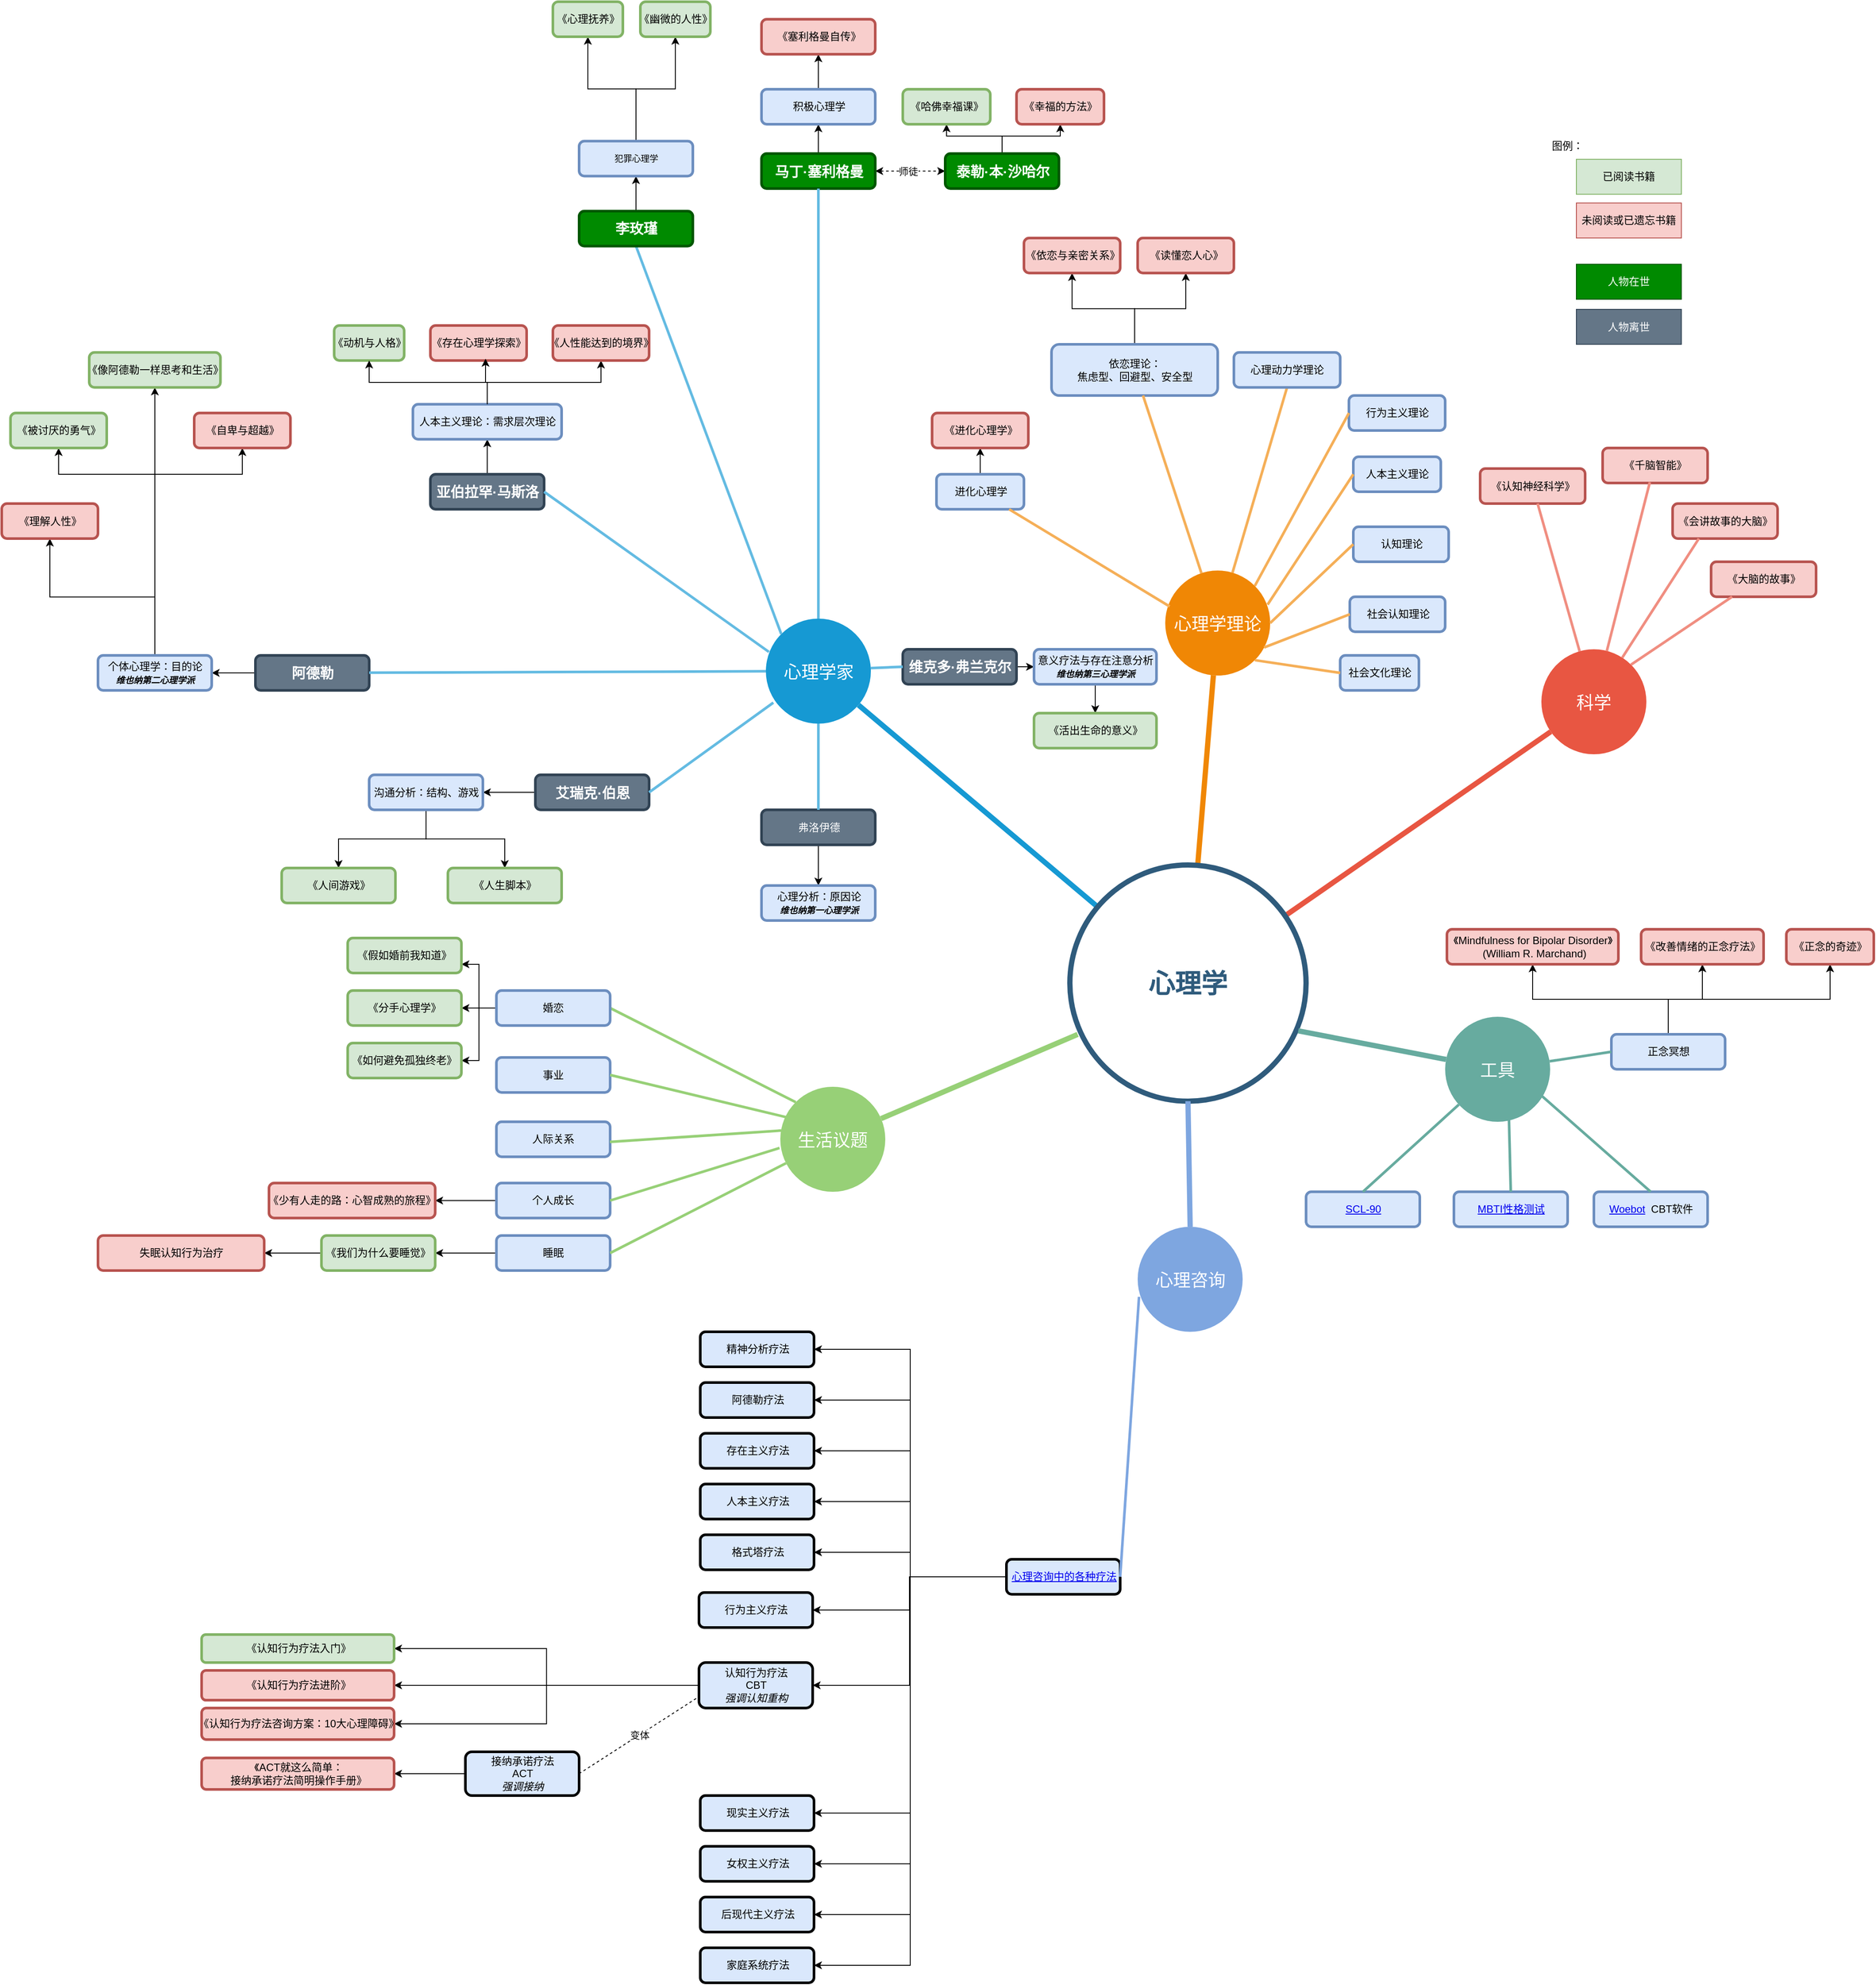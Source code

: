 <mxfile version="22.1.18" type="github">
  <diagram id="6a731a19-8d31-9384-78a2-239565b7b9f0" name="Page-1">
    <mxGraphModel dx="3195" dy="1938" grid="1" gridSize="10" guides="1" tooltips="1" connect="1" arrows="1" fold="1" page="1" pageScale="1" pageWidth="1169" pageHeight="827" background="none" math="0" shadow="0">
      <root>
        <mxCell id="0" />
        <mxCell id="1" parent="0" />
        <mxCell id="1350" value="心理学家" style="ellipse;whiteSpace=wrap;html=1;shadow=0;fontFamily=Helvetica;fontSize=20;fontColor=#FFFFFF;align=center;strokeWidth=3;fillColor=#1699D3;strokeColor=none;" parent="1" vertex="1">
          <mxGeometry x="613.5" y="395" width="120" height="120" as="geometry" />
        </mxCell>
        <mxCell id="1351" value="心理学理论" style="ellipse;whiteSpace=wrap;html=1;shadow=0;fontFamily=Helvetica;fontSize=20;fontColor=#FFFFFF;align=center;strokeWidth=3;fillColor=#F08705;strokeColor=none;gradientColor=none;" parent="1" vertex="1">
          <mxGeometry x="1070" y="340" width="120" height="120" as="geometry" />
        </mxCell>
        <mxCell id="1352" value="科学" style="ellipse;whiteSpace=wrap;html=1;shadow=0;fontFamily=Helvetica;fontSize=20;fontColor=#FFFFFF;align=center;strokeWidth=3;fillColor=#E85642;strokeColor=none;" parent="1" vertex="1">
          <mxGeometry x="1500" y="430" width="120" height="120" as="geometry" />
        </mxCell>
        <mxCell id="1359" style="endArrow=none;strokeWidth=6;strokeColor=#1699D3;html=1;" parent="1" source="1515" target="1350" edge="1">
          <mxGeometry relative="1" as="geometry" />
        </mxCell>
        <mxCell id="1360" style="endArrow=none;strokeWidth=6;strokeColor=#f08705;html=1;" parent="1" source="1515" target="1351" edge="1">
          <mxGeometry relative="1" as="geometry" />
        </mxCell>
        <mxCell id="1361" style="endArrow=none;strokeWidth=6;strokeColor=#E85642;html=1;" parent="1" source="1515" target="1352" edge="1">
          <mxGeometry relative="1" as="geometry" />
        </mxCell>
        <mxCell id="acqs4JBvhIZbfSe7umoF-1547" value="" style="edgeStyle=orthogonalEdgeStyle;rounded=0;orthogonalLoop=1;jettySize=auto;html=1;" parent="1" source="1372" target="acqs4JBvhIZbfSe7umoF-1546" edge="1">
          <mxGeometry relative="1" as="geometry" />
        </mxCell>
        <mxCell id="1372" value="弗洛伊德" style="rounded=1;fillColor=#647687;strokeColor=#314354;strokeWidth=3;shadow=0;html=1;fontColor=#ffffff;" parent="1" vertex="1">
          <mxGeometry x="608.5" y="613.5" width="130" height="40" as="geometry" />
        </mxCell>
        <mxCell id="acqs4JBvhIZbfSe7umoF-1543" value="" style="edgeStyle=orthogonalEdgeStyle;rounded=0;orthogonalLoop=1;jettySize=auto;html=1;" parent="1" source="1373" target="acqs4JBvhIZbfSe7umoF-1542" edge="1">
          <mxGeometry relative="1" as="geometry" />
        </mxCell>
        <mxCell id="1373" value="&lt;font style=&quot;font-size: 16px;&quot;&gt;&lt;b&gt;阿德勒&lt;/b&gt;&lt;/font&gt;" style="rounded=1;fillColor=#647687;strokeColor=#314354;strokeWidth=3;shadow=0;html=1;fontColor=#ffffff;" parent="1" vertex="1">
          <mxGeometry x="30" y="437" width="130" height="40" as="geometry" />
        </mxCell>
        <mxCell id="acqs4JBvhIZbfSe7umoF-1552" value="" style="edgeStyle=orthogonalEdgeStyle;rounded=0;orthogonalLoop=1;jettySize=auto;html=1;" parent="1" source="1374" target="acqs4JBvhIZbfSe7umoF-1551" edge="1">
          <mxGeometry relative="1" as="geometry" />
        </mxCell>
        <mxCell id="acqs4JBvhIZbfSe7umoF-1590" value="" style="edgeStyle=orthogonalEdgeStyle;rounded=0;orthogonalLoop=1;jettySize=auto;html=1;startArrow=classic;startFill=1;dashed=1;" parent="1" source="1374" target="acqs4JBvhIZbfSe7umoF-1589" edge="1">
          <mxGeometry relative="1" as="geometry" />
        </mxCell>
        <mxCell id="acqs4JBvhIZbfSe7umoF-1642" value="师徒" style="edgeLabel;html=1;align=center;verticalAlign=middle;resizable=0;points=[];" parent="acqs4JBvhIZbfSe7umoF-1590" vertex="1" connectable="0">
          <mxGeometry x="-0.062" y="1" relative="1" as="geometry">
            <mxPoint y="1" as="offset" />
          </mxGeometry>
        </mxCell>
        <mxCell id="1374" value="&lt;font style=&quot;font-size: 16px;&quot;&gt;&lt;b&gt;马丁·塞利格曼&lt;/b&gt;&lt;/font&gt;" style="rounded=1;fillColor=#008a00;strokeColor=#005700;strokeWidth=3;shadow=0;html=1;fontColor=#ffffff;" parent="1" vertex="1">
          <mxGeometry x="608.5" y="-136.5" width="130" height="40" as="geometry" />
        </mxCell>
        <mxCell id="1384" value="" style="edgeStyle=none;endArrow=none;strokeWidth=3;strokeColor=#64BBE2;html=1;" parent="1" source="1350" target="1372" edge="1">
          <mxGeometry x="-221.5" y="56.5" width="100" height="100" as="geometry">
            <mxPoint x="-131.5" y="280" as="sourcePoint" />
            <mxPoint x="-31.5" y="180" as="targetPoint" />
          </mxGeometry>
        </mxCell>
        <mxCell id="1385" value="" style="edgeStyle=none;endArrow=none;strokeWidth=3;strokeColor=#64BBE2;html=1;" parent="1" source="1350" target="1373" edge="1">
          <mxGeometry x="-221.5" y="56.5" width="100" height="100" as="geometry">
            <mxPoint x="-131.5" y="280" as="sourcePoint" />
            <mxPoint x="-31.5" y="180" as="targetPoint" />
          </mxGeometry>
        </mxCell>
        <mxCell id="1386" value="" style="edgeStyle=none;endArrow=none;strokeWidth=3;strokeColor=#64BBE2;html=1;" parent="1" source="1350" target="1374" edge="1">
          <mxGeometry x="-221.5" y="56.5" width="100" height="100" as="geometry">
            <mxPoint x="-131.5" y="280" as="sourcePoint" />
            <mxPoint x="-31.5" y="180" as="targetPoint" />
          </mxGeometry>
        </mxCell>
        <mxCell id="acqs4JBvhIZbfSe7umoF-1562" style="edgeStyle=orthogonalEdgeStyle;rounded=0;orthogonalLoop=1;jettySize=auto;html=1;exitX=0.5;exitY=0;exitDx=0;exitDy=0;entryX=0.5;entryY=1;entryDx=0;entryDy=0;" parent="1" source="1392" target="acqs4JBvhIZbfSe7umoF-1554" edge="1">
          <mxGeometry relative="1" as="geometry" />
        </mxCell>
        <mxCell id="acqs4JBvhIZbfSe7umoF-1563" style="edgeStyle=orthogonalEdgeStyle;rounded=0;orthogonalLoop=1;jettySize=auto;html=1;exitX=0.5;exitY=0;exitDx=0;exitDy=0;entryX=0.5;entryY=1;entryDx=0;entryDy=0;" parent="1" source="1392" target="acqs4JBvhIZbfSe7umoF-1556" edge="1">
          <mxGeometry relative="1" as="geometry" />
        </mxCell>
        <mxCell id="1392" value="依恋理论：&lt;br&gt;焦虑型、回避型、安全型" style="rounded=1;fillColor=#dae8fc;strokeColor=#6c8ebf;strokeWidth=3;shadow=0;html=1;" parent="1" vertex="1">
          <mxGeometry x="940" y="81.5" width="190" height="58.5" as="geometry" />
        </mxCell>
        <mxCell id="1404" value="" style="edgeStyle=none;endArrow=none;strokeWidth=3;strokeColor=#F5AF58;html=1;" parent="1" source="1351" target="1392" edge="1">
          <mxGeometry x="3.5" y="21.5" width="100" height="100" as="geometry">
            <mxPoint x="3.5" y="121.5" as="sourcePoint" />
            <mxPoint x="103.5" y="21.5" as="targetPoint" />
          </mxGeometry>
        </mxCell>
        <mxCell id="1405" value="" style="edgeStyle=none;endArrow=none;strokeWidth=3;strokeColor=#F5AF58;html=1;entryX=0.5;entryY=1;entryDx=0;entryDy=0;" parent="1" source="1351" target="acqs4JBvhIZbfSe7umoF-1697" edge="1">
          <mxGeometry x="3.5" y="21.5" width="100" height="100" as="geometry">
            <mxPoint x="3.5" y="121.5" as="sourcePoint" />
            <mxPoint x="1217.235" y="121.5" as="targetPoint" />
          </mxGeometry>
        </mxCell>
        <mxCell id="1416" value="《认知神经科学》" style="rounded=1;fillColor=#f8cecc;strokeColor=#b85450;strokeWidth=3;shadow=0;html=1;" parent="1" vertex="1">
          <mxGeometry x="1430" y="223.5" width="120" height="40" as="geometry" />
        </mxCell>
        <mxCell id="1427" value="" style="edgeStyle=none;endArrow=none;strokeWidth=3;strokeColor=#F08E81;html=1;" parent="1" source="1352" target="1416" edge="1">
          <mxGeometry x="31" y="106.5" width="100" height="100" as="geometry">
            <mxPoint x="31" y="206.5" as="sourcePoint" />
            <mxPoint x="131" y="106.5" as="targetPoint" />
          </mxGeometry>
        </mxCell>
        <mxCell id="1515" value="心理学" style="ellipse;whiteSpace=wrap;html=1;shadow=0;fontFamily=Helvetica;fontSize=30;fontColor=#2F5B7C;align=center;strokeColor=#2F5B7C;strokeWidth=6;fillColor=#FFFFFF;fontStyle=1;gradientColor=none;" parent="1" vertex="1">
          <mxGeometry x="961" y="676.5" width="270" height="270" as="geometry" />
        </mxCell>
        <mxCell id="acqs4JBvhIZbfSe7umoF-1571" style="edgeStyle=orthogonalEdgeStyle;rounded=0;orthogonalLoop=1;jettySize=auto;html=1;exitX=0.5;exitY=0;exitDx=0;exitDy=0;entryX=0.5;entryY=1;entryDx=0;entryDy=0;" parent="1" source="acqs4JBvhIZbfSe7umoF-1542" target="acqs4JBvhIZbfSe7umoF-1570" edge="1">
          <mxGeometry relative="1" as="geometry">
            <Array as="points">
              <mxPoint x="-85" y="230" />
              <mxPoint x="-195" y="230" />
            </Array>
          </mxGeometry>
        </mxCell>
        <mxCell id="acqs4JBvhIZbfSe7umoF-1572" style="edgeStyle=orthogonalEdgeStyle;rounded=0;orthogonalLoop=1;jettySize=auto;html=1;exitX=0.5;exitY=0;exitDx=0;exitDy=0;entryX=0.5;entryY=1;entryDx=0;entryDy=0;" parent="1" source="acqs4JBvhIZbfSe7umoF-1542" target="acqs4JBvhIZbfSe7umoF-1567" edge="1">
          <mxGeometry relative="1" as="geometry" />
        </mxCell>
        <mxCell id="acqs4JBvhIZbfSe7umoF-1573" style="edgeStyle=orthogonalEdgeStyle;rounded=0;orthogonalLoop=1;jettySize=auto;html=1;exitX=0.5;exitY=0;exitDx=0;exitDy=0;" parent="1" source="acqs4JBvhIZbfSe7umoF-1542" target="acqs4JBvhIZbfSe7umoF-1565" edge="1">
          <mxGeometry relative="1" as="geometry">
            <Array as="points">
              <mxPoint x="-85" y="230" />
              <mxPoint x="15" y="230" />
            </Array>
          </mxGeometry>
        </mxCell>
        <mxCell id="acqs4JBvhIZbfSe7umoF-1576" style="edgeStyle=orthogonalEdgeStyle;rounded=0;orthogonalLoop=1;jettySize=auto;html=1;exitX=0.5;exitY=0;exitDx=0;exitDy=0;entryX=0.5;entryY=1;entryDx=0;entryDy=0;" parent="1" source="acqs4JBvhIZbfSe7umoF-1542" target="acqs4JBvhIZbfSe7umoF-1574" edge="1">
          <mxGeometry relative="1" as="geometry" />
        </mxCell>
        <mxCell id="acqs4JBvhIZbfSe7umoF-1542" value="个体心理学：目的论&lt;br&gt;&lt;i&gt;&lt;font style=&quot;font-size: 10px;&quot;&gt;&lt;b&gt;维也纳第二心理学派&lt;/b&gt;&lt;/font&gt;&lt;/i&gt;" style="rounded=1;fillColor=#dae8fc;strokeColor=#6c8ebf;strokeWidth=3;shadow=0;html=1;" parent="1" vertex="1">
          <mxGeometry x="-150" y="437" width="130" height="40" as="geometry" />
        </mxCell>
        <mxCell id="acqs4JBvhIZbfSe7umoF-1546" value="心理分析：原因论&lt;br&gt;&lt;i style=&quot;border-color: var(--border-color);&quot;&gt;&lt;font style=&quot;border-color: var(--border-color); font-size: 10px;&quot;&gt;&lt;b style=&quot;border-color: var(--border-color);&quot;&gt;维也纳第一心理学派&lt;/b&gt;&lt;/font&gt;&lt;/i&gt;" style="rounded=1;fillColor=#dae8fc;strokeColor=#6c8ebf;strokeWidth=3;shadow=0;html=1;" parent="1" vertex="1">
          <mxGeometry x="608.5" y="700" width="130" height="40" as="geometry" />
        </mxCell>
        <mxCell id="acqs4JBvhIZbfSe7umoF-1597" value="" style="edgeStyle=orthogonalEdgeStyle;rounded=0;orthogonalLoop=1;jettySize=auto;html=1;" parent="1" source="acqs4JBvhIZbfSe7umoF-1551" target="acqs4JBvhIZbfSe7umoF-1596" edge="1">
          <mxGeometry relative="1" as="geometry" />
        </mxCell>
        <mxCell id="acqs4JBvhIZbfSe7umoF-1551" value="积极心理学" style="rounded=1;fillColor=#dae8fc;strokeColor=#6c8ebf;strokeWidth=3;shadow=0;html=1;" parent="1" vertex="1">
          <mxGeometry x="608.5" y="-210" width="130" height="40" as="geometry" />
        </mxCell>
        <mxCell id="acqs4JBvhIZbfSe7umoF-1554" value="《依恋与亲密关系》" style="rounded=1;fillColor=#f8cecc;strokeColor=#b85450;strokeWidth=3;shadow=0;html=1;" parent="1" vertex="1">
          <mxGeometry x="908.5" y="-40" width="110" height="40" as="geometry" />
        </mxCell>
        <mxCell id="acqs4JBvhIZbfSe7umoF-1556" value="《读懂恋人心》" style="rounded=1;fillColor=#f8cecc;strokeColor=#b85450;strokeWidth=3;shadow=0;html=1;" parent="1" vertex="1">
          <mxGeometry x="1038.5" y="-40" width="110" height="40" as="geometry" />
        </mxCell>
        <mxCell id="acqs4JBvhIZbfSe7umoF-1565" value="《自卑与超越》" style="rounded=1;fillColor=#f8cecc;strokeColor=#b85450;strokeWidth=3;shadow=0;html=1;" parent="1" vertex="1">
          <mxGeometry x="-40" y="160" width="110" height="40" as="geometry" />
        </mxCell>
        <mxCell id="acqs4JBvhIZbfSe7umoF-1567" value="《像阿德勒一样思考和生活》" style="rounded=1;fillColor=#d5e8d4;strokeColor=#82b366;strokeWidth=3;shadow=0;html=1;" parent="1" vertex="1">
          <mxGeometry x="-160" y="90.75" width="150" height="40" as="geometry" />
        </mxCell>
        <mxCell id="acqs4JBvhIZbfSe7umoF-1570" value="《被讨厌的勇气》" style="rounded=1;fillColor=#d5e8d4;strokeColor=#82b366;strokeWidth=3;shadow=0;html=1;" parent="1" vertex="1">
          <mxGeometry x="-250" y="160" width="110" height="40" as="geometry" />
        </mxCell>
        <mxCell id="acqs4JBvhIZbfSe7umoF-1574" value="《理解人性》" style="rounded=1;fillColor=#f8cecc;strokeColor=#b85450;strokeWidth=3;shadow=0;html=1;" parent="1" vertex="1">
          <mxGeometry x="-260" y="263.5" width="110" height="40" as="geometry" />
        </mxCell>
        <mxCell id="acqs4JBvhIZbfSe7umoF-1582" value="" style="edgeStyle=orthogonalEdgeStyle;rounded=0;orthogonalLoop=1;jettySize=auto;html=1;" parent="1" source="acqs4JBvhIZbfSe7umoF-1578" target="acqs4JBvhIZbfSe7umoF-1581" edge="1">
          <mxGeometry relative="1" as="geometry" />
        </mxCell>
        <mxCell id="acqs4JBvhIZbfSe7umoF-1578" value="&lt;font style=&quot;font-size: 16px;&quot;&gt;&lt;b&gt;艾瑞克·伯恩&lt;/b&gt;&lt;/font&gt;" style="rounded=1;fillColor=#647687;strokeColor=#314354;strokeWidth=3;shadow=0;html=1;fontColor=#ffffff;" parent="1" vertex="1">
          <mxGeometry x="350" y="573.5" width="130" height="40" as="geometry" />
        </mxCell>
        <mxCell id="acqs4JBvhIZbfSe7umoF-1580" value="" style="edgeStyle=none;endArrow=none;strokeWidth=3;strokeColor=#64BBE2;html=1;exitX=0.071;exitY=0.8;exitDx=0;exitDy=0;exitPerimeter=0;entryX=1;entryY=0.5;entryDx=0;entryDy=0;" parent="1" source="1350" target="acqs4JBvhIZbfSe7umoF-1578" edge="1">
          <mxGeometry x="-221.5" y="56.5" width="100" height="100" as="geometry">
            <mxPoint x="585" y="699.7" as="sourcePoint" />
            <mxPoint x="441" y="701.7" as="targetPoint" />
          </mxGeometry>
        </mxCell>
        <mxCell id="acqs4JBvhIZbfSe7umoF-1584" value="" style="edgeStyle=orthogonalEdgeStyle;rounded=0;orthogonalLoop=1;jettySize=auto;html=1;" parent="1" source="acqs4JBvhIZbfSe7umoF-1581" target="acqs4JBvhIZbfSe7umoF-1583" edge="1">
          <mxGeometry relative="1" as="geometry" />
        </mxCell>
        <mxCell id="acqs4JBvhIZbfSe7umoF-1588" style="edgeStyle=orthogonalEdgeStyle;rounded=0;orthogonalLoop=1;jettySize=auto;html=1;exitX=0.5;exitY=1;exitDx=0;exitDy=0;entryX=0.5;entryY=0;entryDx=0;entryDy=0;" parent="1" source="acqs4JBvhIZbfSe7umoF-1581" target="acqs4JBvhIZbfSe7umoF-1585" edge="1">
          <mxGeometry relative="1" as="geometry" />
        </mxCell>
        <mxCell id="acqs4JBvhIZbfSe7umoF-1581" value="沟通分析：结构、游戏" style="rounded=1;fillColor=#dae8fc;strokeColor=#6c8ebf;strokeWidth=3;shadow=0;html=1;" parent="1" vertex="1">
          <mxGeometry x="160" y="573.5" width="130" height="40" as="geometry" />
        </mxCell>
        <mxCell id="acqs4JBvhIZbfSe7umoF-1583" value="《人间游戏》" style="rounded=1;fillColor=#d5e8d4;strokeColor=#82b366;strokeWidth=3;shadow=0;html=1;" parent="1" vertex="1">
          <mxGeometry x="60" y="680" width="130" height="40" as="geometry" />
        </mxCell>
        <mxCell id="acqs4JBvhIZbfSe7umoF-1585" value="《人生脚本》" style="rounded=1;fillColor=#d5e8d4;strokeColor=#82b366;strokeWidth=3;shadow=0;html=1;" parent="1" vertex="1">
          <mxGeometry x="250" y="680" width="130" height="40" as="geometry" />
        </mxCell>
        <mxCell id="acqs4JBvhIZbfSe7umoF-1592" value="" style="edgeStyle=orthogonalEdgeStyle;rounded=0;orthogonalLoop=1;jettySize=auto;html=1;" parent="1" source="acqs4JBvhIZbfSe7umoF-1589" target="acqs4JBvhIZbfSe7umoF-1591" edge="1">
          <mxGeometry relative="1" as="geometry" />
        </mxCell>
        <mxCell id="acqs4JBvhIZbfSe7umoF-1595" style="edgeStyle=orthogonalEdgeStyle;rounded=0;orthogonalLoop=1;jettySize=auto;html=1;exitX=0.5;exitY=0;exitDx=0;exitDy=0;entryX=0.5;entryY=1;entryDx=0;entryDy=0;" parent="1" source="acqs4JBvhIZbfSe7umoF-1589" target="acqs4JBvhIZbfSe7umoF-1593" edge="1">
          <mxGeometry relative="1" as="geometry" />
        </mxCell>
        <mxCell id="acqs4JBvhIZbfSe7umoF-1589" value="&lt;font style=&quot;font-size: 16px;&quot;&gt;&lt;b&gt;泰勒·本·沙哈尔&lt;/b&gt;&lt;/font&gt;" style="rounded=1;fillColor=#008a00;strokeColor=#005700;strokeWidth=3;shadow=0;html=1;fontColor=#ffffff;" parent="1" vertex="1">
          <mxGeometry x="818.5" y="-136.5" width="130" height="40" as="geometry" />
        </mxCell>
        <mxCell id="acqs4JBvhIZbfSe7umoF-1591" value="《哈佛幸福课》" style="rounded=1;fillColor=#d5e8d4;strokeColor=#82b366;strokeWidth=3;shadow=0;html=1;" parent="1" vertex="1">
          <mxGeometry x="770" y="-210" width="100" height="40" as="geometry" />
        </mxCell>
        <mxCell id="acqs4JBvhIZbfSe7umoF-1593" value="《幸福的方法》" style="rounded=1;fillColor=#f8cecc;strokeColor=#b85450;strokeWidth=3;shadow=0;html=1;" parent="1" vertex="1">
          <mxGeometry x="900" y="-210" width="100" height="40" as="geometry" />
        </mxCell>
        <mxCell id="acqs4JBvhIZbfSe7umoF-1596" value="《塞利格曼自传》" style="rounded=1;fillColor=#f8cecc;strokeColor=#b85450;strokeWidth=3;shadow=0;html=1;" parent="1" vertex="1">
          <mxGeometry x="608.5" y="-290" width="130" height="40" as="geometry" />
        </mxCell>
        <mxCell id="acqs4JBvhIZbfSe7umoF-1600" value="" style="edgeStyle=none;endArrow=none;strokeWidth=3;strokeColor=#64BBE2;html=1;exitX=0;exitY=0;exitDx=0;exitDy=0;entryX=0.5;entryY=1;entryDx=0;entryDy=0;" parent="1" source="1350" target="acqs4JBvhIZbfSe7umoF-1601" edge="1">
          <mxGeometry x="-221.5" y="56.5" width="100" height="100" as="geometry">
            <mxPoint x="609" y="389.7" as="sourcePoint" />
            <mxPoint x="530" y="370" as="targetPoint" />
          </mxGeometry>
        </mxCell>
        <mxCell id="acqs4JBvhIZbfSe7umoF-1607" value="" style="edgeStyle=orthogonalEdgeStyle;rounded=0;orthogonalLoop=1;jettySize=auto;html=1;" parent="1" source="acqs4JBvhIZbfSe7umoF-1601" target="acqs4JBvhIZbfSe7umoF-1606" edge="1">
          <mxGeometry relative="1" as="geometry" />
        </mxCell>
        <mxCell id="acqs4JBvhIZbfSe7umoF-1601" value="&lt;font style=&quot;font-size: 16px;&quot;&gt;&lt;b&gt;李玫瑾&lt;/b&gt;&lt;/font&gt;" style="rounded=1;fillColor=#008a00;strokeColor=#005700;strokeWidth=3;shadow=0;html=1;fontColor=#ffffff;" parent="1" vertex="1">
          <mxGeometry x="400" y="-70.75" width="130" height="40" as="geometry" />
        </mxCell>
        <mxCell id="acqs4JBvhIZbfSe7umoF-1603" value="未阅读或已遗忘书籍" style="rounded=0;whiteSpace=wrap;html=1;fillColor=#f8cecc;strokeColor=#b85450;" parent="1" vertex="1">
          <mxGeometry x="1540" y="-80" width="120" height="40" as="geometry" />
        </mxCell>
        <mxCell id="acqs4JBvhIZbfSe7umoF-1604" value="已阅读书籍" style="rounded=0;whiteSpace=wrap;html=1;fillColor=#d5e8d4;strokeColor=#82b366;" parent="1" vertex="1">
          <mxGeometry x="1540" y="-130" width="120" height="40" as="geometry" />
        </mxCell>
        <mxCell id="acqs4JBvhIZbfSe7umoF-1605" value="图例：" style="text;html=1;strokeColor=none;fillColor=none;align=center;verticalAlign=middle;whiteSpace=wrap;rounded=0;" parent="1" vertex="1">
          <mxGeometry x="1500" y="-160" width="60" height="30" as="geometry" />
        </mxCell>
        <mxCell id="acqs4JBvhIZbfSe7umoF-1609" style="edgeStyle=orthogonalEdgeStyle;rounded=0;orthogonalLoop=1;jettySize=auto;html=1;exitX=0.5;exitY=0;exitDx=0;exitDy=0;entryX=0.5;entryY=1;entryDx=0;entryDy=0;" parent="1" source="acqs4JBvhIZbfSe7umoF-1606" target="acqs4JBvhIZbfSe7umoF-1608" edge="1">
          <mxGeometry relative="1" as="geometry" />
        </mxCell>
        <mxCell id="acqs4JBvhIZbfSe7umoF-1611" style="edgeStyle=orthogonalEdgeStyle;rounded=0;orthogonalLoop=1;jettySize=auto;html=1;exitX=0.5;exitY=0;exitDx=0;exitDy=0;entryX=0.5;entryY=1;entryDx=0;entryDy=0;" parent="1" source="acqs4JBvhIZbfSe7umoF-1606" target="acqs4JBvhIZbfSe7umoF-1610" edge="1">
          <mxGeometry relative="1" as="geometry" />
        </mxCell>
        <mxCell id="acqs4JBvhIZbfSe7umoF-1606" value="&lt;font size=&quot;1&quot; style=&quot;&quot;&gt;犯罪心理学&lt;/font&gt;" style="rounded=1;fillColor=#dae8fc;strokeColor=#6c8ebf;strokeWidth=3;shadow=0;html=1;" parent="1" vertex="1">
          <mxGeometry x="400" y="-150.75" width="130" height="40" as="geometry" />
        </mxCell>
        <mxCell id="acqs4JBvhIZbfSe7umoF-1608" value="《心理抚养》" style="rounded=1;fillColor=#d5e8d4;strokeColor=#82b366;strokeWidth=3;shadow=0;html=1;" parent="1" vertex="1">
          <mxGeometry x="370" y="-310" width="80" height="40" as="geometry" />
        </mxCell>
        <mxCell id="acqs4JBvhIZbfSe7umoF-1610" value="《幽微的人性》" style="rounded=1;fillColor=#d5e8d4;strokeColor=#82b366;strokeWidth=3;shadow=0;html=1;" parent="1" vertex="1">
          <mxGeometry x="470" y="-310" width="80" height="40" as="geometry" />
        </mxCell>
        <mxCell id="acqs4JBvhIZbfSe7umoF-1612" value="人物离世" style="rounded=0;whiteSpace=wrap;html=1;fillColor=#647687;strokeColor=#314354;fontColor=#ffffff;" parent="1" vertex="1">
          <mxGeometry x="1540" y="41.5" width="120" height="40" as="geometry" />
        </mxCell>
        <mxCell id="acqs4JBvhIZbfSe7umoF-1613" value="人物在世" style="rounded=0;whiteSpace=wrap;html=1;fillColor=#008a00;strokeColor=#005700;fontColor=#ffffff;" parent="1" vertex="1">
          <mxGeometry x="1540" y="-10" width="120" height="40" as="geometry" />
        </mxCell>
        <mxCell id="acqs4JBvhIZbfSe7umoF-1618" value="心理咨询" style="ellipse;whiteSpace=wrap;html=1;shadow=0;fontFamily=Helvetica;fontSize=20;fontColor=#FFFFFF;align=center;strokeWidth=3;fillColor=#7EA6E0;strokeColor=none;gradientColor=none;" parent="1" vertex="1">
          <mxGeometry x="1038.5" y="1090" width="120" height="120" as="geometry" />
        </mxCell>
        <mxCell id="acqs4JBvhIZbfSe7umoF-1619" style="endArrow=none;strokeWidth=6;strokeColor=#7EA6E0;html=1;entryX=0.5;entryY=0;entryDx=0;entryDy=0;exitX=0.5;exitY=1;exitDx=0;exitDy=0;" parent="1" source="1515" target="acqs4JBvhIZbfSe7umoF-1618" edge="1">
          <mxGeometry relative="1" as="geometry">
            <mxPoint x="960" y="840" as="sourcePoint" />
            <mxPoint x="700" y="890" as="targetPoint" />
          </mxGeometry>
        </mxCell>
        <mxCell id="acqs4JBvhIZbfSe7umoF-1620" value="生活议题" style="ellipse;whiteSpace=wrap;html=1;shadow=0;fontFamily=Helvetica;fontSize=20;fontColor=#FFFFFF;align=center;strokeWidth=3;fillColor=#97D077;strokeColor=none;gradientColor=none;" parent="1" vertex="1">
          <mxGeometry x="630" y="930" width="120" height="120" as="geometry" />
        </mxCell>
        <mxCell id="acqs4JBvhIZbfSe7umoF-1621" style="endArrow=none;strokeWidth=6;strokeColor=#97D077;html=1;exitX=0.033;exitY=0.717;exitDx=0;exitDy=0;exitPerimeter=0;" parent="1" source="1515" target="acqs4JBvhIZbfSe7umoF-1620" edge="1">
          <mxGeometry relative="1" as="geometry">
            <mxPoint x="948.5" y="1030" as="sourcePoint" />
            <mxPoint x="674.5" y="800" as="targetPoint" />
          </mxGeometry>
        </mxCell>
        <mxCell id="acqs4JBvhIZbfSe7umoF-1624" value="" style="edgeStyle=none;endArrow=none;strokeWidth=3;strokeColor=#97D077;html=1;exitX=0;exitY=0;exitDx=0;exitDy=0;entryX=1;entryY=0.5;entryDx=0;entryDy=0;" parent="1" source="acqs4JBvhIZbfSe7umoF-1620" target="acqs4JBvhIZbfSe7umoF-1627" edge="1">
          <mxGeometry x="-221.5" y="56.5" width="100" height="100" as="geometry">
            <mxPoint x="613.48" y="844" as="sourcePoint" />
            <mxPoint x="475" y="890" as="targetPoint" />
          </mxGeometry>
        </mxCell>
        <mxCell id="acqs4JBvhIZbfSe7umoF-1631" style="edgeStyle=orthogonalEdgeStyle;rounded=0;orthogonalLoop=1;jettySize=auto;html=1;exitX=0;exitY=0.5;exitDx=0;exitDy=0;entryX=1;entryY=0.75;entryDx=0;entryDy=0;" parent="1" source="acqs4JBvhIZbfSe7umoF-1627" target="acqs4JBvhIZbfSe7umoF-1628" edge="1">
          <mxGeometry relative="1" as="geometry" />
        </mxCell>
        <mxCell id="acqs4JBvhIZbfSe7umoF-1632" style="edgeStyle=orthogonalEdgeStyle;rounded=0;orthogonalLoop=1;jettySize=auto;html=1;exitX=0;exitY=0.5;exitDx=0;exitDy=0;entryX=1;entryY=0.5;entryDx=0;entryDy=0;" parent="1" source="acqs4JBvhIZbfSe7umoF-1627" target="acqs4JBvhIZbfSe7umoF-1629" edge="1">
          <mxGeometry relative="1" as="geometry" />
        </mxCell>
        <mxCell id="acqs4JBvhIZbfSe7umoF-1633" style="edgeStyle=orthogonalEdgeStyle;rounded=0;orthogonalLoop=1;jettySize=auto;html=1;exitX=0;exitY=0.5;exitDx=0;exitDy=0;entryX=1;entryY=0.5;entryDx=0;entryDy=0;" parent="1" source="acqs4JBvhIZbfSe7umoF-1627" target="acqs4JBvhIZbfSe7umoF-1630" edge="1">
          <mxGeometry relative="1" as="geometry" />
        </mxCell>
        <mxCell id="acqs4JBvhIZbfSe7umoF-1627" value="婚恋" style="rounded=1;fillColor=#dae8fc;strokeColor=#6c8ebf;strokeWidth=3;shadow=0;html=1;" parent="1" vertex="1">
          <mxGeometry x="305.46" y="820" width="130" height="40" as="geometry" />
        </mxCell>
        <mxCell id="acqs4JBvhIZbfSe7umoF-1628" value="《假如婚前我知道》" style="rounded=1;fillColor=#d5e8d4;strokeColor=#82b366;strokeWidth=3;shadow=0;html=1;" parent="1" vertex="1">
          <mxGeometry x="135.46" y="760" width="130" height="40" as="geometry" />
        </mxCell>
        <mxCell id="acqs4JBvhIZbfSe7umoF-1629" value="《分手心理学》" style="rounded=1;fillColor=#d5e8d4;strokeColor=#82b366;strokeWidth=3;shadow=0;html=1;" parent="1" vertex="1">
          <mxGeometry x="135.46" y="820" width="130" height="40" as="geometry" />
        </mxCell>
        <mxCell id="acqs4JBvhIZbfSe7umoF-1630" value="《如何避免孤独终老》" style="rounded=1;fillColor=#d5e8d4;strokeColor=#82b366;strokeWidth=3;shadow=0;html=1;" parent="1" vertex="1">
          <mxGeometry x="135.46" y="880" width="130" height="40" as="geometry" />
        </mxCell>
        <mxCell id="acqs4JBvhIZbfSe7umoF-1639" style="edgeStyle=orthogonalEdgeStyle;rounded=0;orthogonalLoop=1;jettySize=auto;html=1;exitX=1;exitY=0.5;exitDx=0;exitDy=0;entryX=0;entryY=0.5;entryDx=0;entryDy=0;" parent="1" source="acqs4JBvhIZbfSe7umoF-1636" target="acqs4JBvhIZbfSe7umoF-1638" edge="1">
          <mxGeometry relative="1" as="geometry" />
        </mxCell>
        <mxCell id="acqs4JBvhIZbfSe7umoF-1636" value="&lt;font style=&quot;font-size: 16px;&quot;&gt;&lt;b&gt;维克多·弗兰克尔&lt;/b&gt;&lt;/font&gt;" style="rounded=1;fillColor=#647687;strokeColor=#314354;strokeWidth=3;shadow=0;html=1;fontColor=#ffffff;" parent="1" vertex="1">
          <mxGeometry x="770" y="430" width="130" height="40" as="geometry" />
        </mxCell>
        <mxCell id="acqs4JBvhIZbfSe7umoF-1637" value="" style="edgeStyle=none;endArrow=none;strokeWidth=3;strokeColor=#64BBE2;html=1;entryX=1;entryY=0.5;entryDx=0;entryDy=0;exitX=0;exitY=0.5;exitDx=0;exitDy=0;" parent="1" source="acqs4JBvhIZbfSe7umoF-1636" edge="1">
          <mxGeometry x="-221.5" y="56.5" width="100" height="100" as="geometry">
            <mxPoint x="924" y="391.2" as="sourcePoint" />
            <mxPoint x="733.5" y="451.5" as="targetPoint" />
          </mxGeometry>
        </mxCell>
        <mxCell id="acqs4JBvhIZbfSe7umoF-1641" value="" style="edgeStyle=orthogonalEdgeStyle;rounded=0;orthogonalLoop=1;jettySize=auto;html=1;" parent="1" source="acqs4JBvhIZbfSe7umoF-1638" target="acqs4JBvhIZbfSe7umoF-1640" edge="1">
          <mxGeometry relative="1" as="geometry" />
        </mxCell>
        <mxCell id="acqs4JBvhIZbfSe7umoF-1638" value="意义疗法与存在注意分析&lt;br&gt;&lt;i style=&quot;border-color: var(--border-color);&quot;&gt;&lt;font style=&quot;border-color: var(--border-color); font-size: 10px;&quot;&gt;&lt;b style=&quot;border-color: var(--border-color);&quot;&gt;维也纳第三心理学派&lt;/b&gt;&lt;/font&gt;&lt;/i&gt;" style="rounded=1;fillColor=#dae8fc;strokeColor=#6c8ebf;strokeWidth=3;shadow=0;html=1;" parent="1" vertex="1">
          <mxGeometry x="920" y="430" width="140" height="40" as="geometry" />
        </mxCell>
        <mxCell id="acqs4JBvhIZbfSe7umoF-1640" value="《活出生命的意义》" style="rounded=1;fillColor=#d5e8d4;strokeColor=#82b366;strokeWidth=3;shadow=0;html=1;" parent="1" vertex="1">
          <mxGeometry x="920" y="503" width="140" height="40" as="geometry" />
        </mxCell>
        <mxCell id="acqs4JBvhIZbfSe7umoF-1647" style="edgeStyle=orthogonalEdgeStyle;rounded=0;orthogonalLoop=1;jettySize=auto;html=1;exitX=0;exitY=0.5;exitDx=0;exitDy=0;entryX=1;entryY=0.5;entryDx=0;entryDy=0;" parent="1" source="acqs4JBvhIZbfSe7umoF-1643" target="acqs4JBvhIZbfSe7umoF-1645" edge="1">
          <mxGeometry relative="1" as="geometry" />
        </mxCell>
        <mxCell id="acqs4JBvhIZbfSe7umoF-1658" style="edgeStyle=orthogonalEdgeStyle;rounded=0;orthogonalLoop=1;jettySize=auto;html=1;exitX=0;exitY=0.5;exitDx=0;exitDy=0;entryX=1;entryY=0.5;entryDx=0;entryDy=0;" parent="1" source="acqs4JBvhIZbfSe7umoF-1643" target="acqs4JBvhIZbfSe7umoF-1648" edge="1">
          <mxGeometry relative="1" as="geometry" />
        </mxCell>
        <mxCell id="acqs4JBvhIZbfSe7umoF-1659" style="edgeStyle=orthogonalEdgeStyle;rounded=0;orthogonalLoop=1;jettySize=auto;html=1;exitX=0;exitY=0.5;exitDx=0;exitDy=0;entryX=1;entryY=0.5;entryDx=0;entryDy=0;" parent="1" source="acqs4JBvhIZbfSe7umoF-1643" target="acqs4JBvhIZbfSe7umoF-1649" edge="1">
          <mxGeometry relative="1" as="geometry" />
        </mxCell>
        <mxCell id="acqs4JBvhIZbfSe7umoF-1660" style="edgeStyle=orthogonalEdgeStyle;rounded=0;orthogonalLoop=1;jettySize=auto;html=1;exitX=0;exitY=0.5;exitDx=0;exitDy=0;entryX=1;entryY=0.5;entryDx=0;entryDy=0;" parent="1" source="acqs4JBvhIZbfSe7umoF-1643" target="acqs4JBvhIZbfSe7umoF-1650" edge="1">
          <mxGeometry relative="1" as="geometry" />
        </mxCell>
        <mxCell id="acqs4JBvhIZbfSe7umoF-1661" style="edgeStyle=orthogonalEdgeStyle;rounded=0;orthogonalLoop=1;jettySize=auto;html=1;exitX=0;exitY=0.5;exitDx=0;exitDy=0;" parent="1" source="acqs4JBvhIZbfSe7umoF-1643" target="acqs4JBvhIZbfSe7umoF-1651" edge="1">
          <mxGeometry relative="1" as="geometry" />
        </mxCell>
        <mxCell id="acqs4JBvhIZbfSe7umoF-1662" style="edgeStyle=orthogonalEdgeStyle;rounded=0;orthogonalLoop=1;jettySize=auto;html=1;exitX=0;exitY=0.5;exitDx=0;exitDy=0;entryX=1;entryY=0.5;entryDx=0;entryDy=0;" parent="1" source="acqs4JBvhIZbfSe7umoF-1643" target="acqs4JBvhIZbfSe7umoF-1652" edge="1">
          <mxGeometry relative="1" as="geometry" />
        </mxCell>
        <mxCell id="acqs4JBvhIZbfSe7umoF-1663" style="edgeStyle=orthogonalEdgeStyle;rounded=0;orthogonalLoop=1;jettySize=auto;html=1;exitX=0;exitY=0.5;exitDx=0;exitDy=0;entryX=1;entryY=0.5;entryDx=0;entryDy=0;" parent="1" source="acqs4JBvhIZbfSe7umoF-1643" target="acqs4JBvhIZbfSe7umoF-1653" edge="1">
          <mxGeometry relative="1" as="geometry" />
        </mxCell>
        <mxCell id="acqs4JBvhIZbfSe7umoF-1664" style="edgeStyle=orthogonalEdgeStyle;rounded=0;orthogonalLoop=1;jettySize=auto;html=1;exitX=0;exitY=0.5;exitDx=0;exitDy=0;entryX=1;entryY=0.5;entryDx=0;entryDy=0;" parent="1" source="acqs4JBvhIZbfSe7umoF-1643" target="acqs4JBvhIZbfSe7umoF-1654" edge="1">
          <mxGeometry relative="1" as="geometry" />
        </mxCell>
        <mxCell id="acqs4JBvhIZbfSe7umoF-1665" style="edgeStyle=orthogonalEdgeStyle;rounded=0;orthogonalLoop=1;jettySize=auto;html=1;exitX=0;exitY=0.5;exitDx=0;exitDy=0;entryX=1;entryY=0.5;entryDx=0;entryDy=0;" parent="1" source="acqs4JBvhIZbfSe7umoF-1643" target="acqs4JBvhIZbfSe7umoF-1655" edge="1">
          <mxGeometry relative="1" as="geometry" />
        </mxCell>
        <mxCell id="acqs4JBvhIZbfSe7umoF-1666" style="edgeStyle=orthogonalEdgeStyle;rounded=0;orthogonalLoop=1;jettySize=auto;html=1;exitX=0;exitY=0.5;exitDx=0;exitDy=0;entryX=1;entryY=0.5;entryDx=0;entryDy=0;" parent="1" source="acqs4JBvhIZbfSe7umoF-1643" target="acqs4JBvhIZbfSe7umoF-1656" edge="1">
          <mxGeometry relative="1" as="geometry" />
        </mxCell>
        <mxCell id="acqs4JBvhIZbfSe7umoF-1667" style="edgeStyle=orthogonalEdgeStyle;rounded=0;orthogonalLoop=1;jettySize=auto;html=1;exitX=0;exitY=0.5;exitDx=0;exitDy=0;entryX=1;entryY=0.5;entryDx=0;entryDy=0;" parent="1" source="acqs4JBvhIZbfSe7umoF-1643" target="acqs4JBvhIZbfSe7umoF-1657" edge="1">
          <mxGeometry relative="1" as="geometry" />
        </mxCell>
        <mxCell id="acqs4JBvhIZbfSe7umoF-1643" value="&lt;a href=&quot;https://mp.weixin.qq.com/s?__biz=MzU5NTc3NTc2Ng==&amp;amp;mid=2247497497&amp;amp;idx=1&amp;amp;sn=8f5313b7c4ecc7e8954e61f6fb94027c&quot;&gt;心理咨询中的各种疗法&lt;/a&gt;" style="rounded=1;fillColor=#dae8fc;strokeColor=default;strokeWidth=3;shadow=0;html=1;" parent="1" vertex="1">
          <mxGeometry x="888.5" y="1470" width="130" height="40" as="geometry" />
        </mxCell>
        <mxCell id="acqs4JBvhIZbfSe7umoF-1644" value="" style="edgeStyle=none;endArrow=none;strokeWidth=3;strokeColor=#7EA6E0;html=1;exitX=0.013;exitY=0.667;exitDx=0;exitDy=0;entryX=1;entryY=0.5;entryDx=0;entryDy=0;exitPerimeter=0;" parent="1" source="acqs4JBvhIZbfSe7umoF-1618" target="acqs4JBvhIZbfSe7umoF-1643" edge="1">
          <mxGeometry x="-221.5" y="56.5" width="100" height="100" as="geometry">
            <mxPoint x="628" y="1258" as="sourcePoint" />
            <mxPoint x="440" y="1200" as="targetPoint" />
          </mxGeometry>
        </mxCell>
        <mxCell id="acqs4JBvhIZbfSe7umoF-1645" value="精神分析疗法" style="rounded=1;fillColor=#dae8fc;strokeColor=default;strokeWidth=3;shadow=0;html=1;" parent="1" vertex="1">
          <mxGeometry x="538.5" y="1210" width="130" height="40" as="geometry" />
        </mxCell>
        <mxCell id="acqs4JBvhIZbfSe7umoF-1648" value="阿德勒疗法" style="rounded=1;fillColor=#dae8fc;strokeColor=default;strokeWidth=3;shadow=0;html=1;" parent="1" vertex="1">
          <mxGeometry x="538.5" y="1268" width="130" height="40" as="geometry" />
        </mxCell>
        <mxCell id="acqs4JBvhIZbfSe7umoF-1649" value="存在主义疗法" style="rounded=1;fillColor=#dae8fc;strokeColor=default;strokeWidth=3;shadow=0;html=1;" parent="1" vertex="1">
          <mxGeometry x="538.5" y="1326" width="130" height="40" as="geometry" />
        </mxCell>
        <mxCell id="acqs4JBvhIZbfSe7umoF-1650" value="人本主义疗法" style="rounded=1;fillColor=#dae8fc;strokeColor=default;strokeWidth=3;shadow=0;html=1;" parent="1" vertex="1">
          <mxGeometry x="538.5" y="1384" width="130" height="40" as="geometry" />
        </mxCell>
        <mxCell id="acqs4JBvhIZbfSe7umoF-1651" value="格式塔疗法" style="rounded=1;fillColor=#dae8fc;strokeColor=default;strokeWidth=3;shadow=0;html=1;" parent="1" vertex="1">
          <mxGeometry x="538.5" y="1442" width="130" height="40" as="geometry" />
        </mxCell>
        <mxCell id="acqs4JBvhIZbfSe7umoF-1652" value="行为主义疗法" style="rounded=1;fillColor=#dae8fc;strokeColor=default;strokeWidth=3;shadow=0;html=1;" parent="1" vertex="1">
          <mxGeometry x="537" y="1508" width="130" height="40" as="geometry" />
        </mxCell>
        <mxCell id="acqs4JBvhIZbfSe7umoF-1678" style="edgeStyle=orthogonalEdgeStyle;rounded=0;orthogonalLoop=1;jettySize=auto;html=1;exitX=0;exitY=0.5;exitDx=0;exitDy=0;entryX=1;entryY=0.5;entryDx=0;entryDy=0;" parent="1" source="acqs4JBvhIZbfSe7umoF-1653" target="acqs4JBvhIZbfSe7umoF-1672" edge="1">
          <mxGeometry relative="1" as="geometry" />
        </mxCell>
        <mxCell id="acqs4JBvhIZbfSe7umoF-1679" style="edgeStyle=orthogonalEdgeStyle;rounded=0;orthogonalLoop=1;jettySize=auto;html=1;exitX=0;exitY=0.5;exitDx=0;exitDy=0;entryX=1;entryY=0.5;entryDx=0;entryDy=0;" parent="1" source="acqs4JBvhIZbfSe7umoF-1653" target="acqs4JBvhIZbfSe7umoF-1674" edge="1">
          <mxGeometry relative="1" as="geometry" />
        </mxCell>
        <mxCell id="acqs4JBvhIZbfSe7umoF-1680" style="edgeStyle=orthogonalEdgeStyle;rounded=0;orthogonalLoop=1;jettySize=auto;html=1;exitX=0;exitY=0.5;exitDx=0;exitDy=0;entryX=1;entryY=0.5;entryDx=0;entryDy=0;" parent="1" source="acqs4JBvhIZbfSe7umoF-1653" target="acqs4JBvhIZbfSe7umoF-1675" edge="1">
          <mxGeometry relative="1" as="geometry" />
        </mxCell>
        <mxCell id="acqs4JBvhIZbfSe7umoF-1653" value="认知行为疗法&lt;br&gt;CBT&lt;br&gt;&lt;i&gt;强调认知重构&lt;/i&gt;" style="rounded=1;fillColor=#dae8fc;strokeColor=default;strokeWidth=3;shadow=0;html=1;" parent="1" vertex="1">
          <mxGeometry x="537" y="1588" width="130" height="52" as="geometry" />
        </mxCell>
        <mxCell id="acqs4JBvhIZbfSe7umoF-1654" value="现实主义疗法" style="rounded=1;fillColor=#dae8fc;strokeColor=default;strokeWidth=3;shadow=0;html=1;" parent="1" vertex="1">
          <mxGeometry x="538.5" y="1740" width="130" height="40" as="geometry" />
        </mxCell>
        <mxCell id="acqs4JBvhIZbfSe7umoF-1655" value="女权主义疗法" style="rounded=1;fillColor=#dae8fc;strokeColor=default;strokeWidth=3;shadow=0;html=1;" parent="1" vertex="1">
          <mxGeometry x="538.5" y="1798" width="130" height="40" as="geometry" />
        </mxCell>
        <mxCell id="acqs4JBvhIZbfSe7umoF-1656" value="后现代主义疗法" style="rounded=1;fillColor=#dae8fc;strokeColor=default;strokeWidth=3;shadow=0;html=1;" parent="1" vertex="1">
          <mxGeometry x="538.5" y="1856" width="130" height="40" as="geometry" />
        </mxCell>
        <mxCell id="acqs4JBvhIZbfSe7umoF-1657" value="家庭系统疗法" style="rounded=1;fillColor=#dae8fc;strokeColor=default;strokeWidth=3;shadow=0;html=1;" parent="1" vertex="1">
          <mxGeometry x="538.5" y="1914" width="130" height="40" as="geometry" />
        </mxCell>
        <mxCell id="acqs4JBvhIZbfSe7umoF-1668" value="事业" style="rounded=1;fillColor=#dae8fc;strokeColor=#6c8ebf;strokeWidth=3;shadow=0;html=1;" parent="1" vertex="1">
          <mxGeometry x="305.46" y="896.5" width="130" height="40" as="geometry" />
        </mxCell>
        <mxCell id="acqs4JBvhIZbfSe7umoF-1669" value="人际关系" style="rounded=1;fillColor=#dae8fc;strokeColor=#6c8ebf;strokeWidth=3;shadow=0;html=1;" parent="1" vertex="1">
          <mxGeometry x="305.46" y="970" width="130" height="40" as="geometry" />
        </mxCell>
        <mxCell id="acqs4JBvhIZbfSe7umoF-1670" value="" style="edgeStyle=none;endArrow=none;strokeWidth=3;strokeColor=#97D077;html=1;entryX=1;entryY=0.5;entryDx=0;entryDy=0;exitX=0.067;exitY=0.292;exitDx=0;exitDy=0;exitPerimeter=0;" parent="1" source="acqs4JBvhIZbfSe7umoF-1620" target="acqs4JBvhIZbfSe7umoF-1668" edge="1">
          <mxGeometry x="-221.5" y="56.5" width="100" height="100" as="geometry">
            <mxPoint x="605.758" y="934.03" as="sourcePoint" />
            <mxPoint x="435.46" y="952.43" as="targetPoint" />
          </mxGeometry>
        </mxCell>
        <mxCell id="acqs4JBvhIZbfSe7umoF-1671" value="" style="edgeStyle=none;endArrow=none;strokeWidth=3;strokeColor=#97D077;html=1;entryX=1;entryY=0.5;entryDx=0;entryDy=0;exitX=0.008;exitY=0.417;exitDx=0;exitDy=0;exitPerimeter=0;" parent="1" source="acqs4JBvhIZbfSe7umoF-1620" edge="1">
          <mxGeometry x="-221.5" y="56.5" width="100" height="100" as="geometry">
            <mxPoint x="613.5" y="972.04" as="sourcePoint" />
            <mxPoint x="435.16" y="992.97" as="targetPoint" />
          </mxGeometry>
        </mxCell>
        <mxCell id="acqs4JBvhIZbfSe7umoF-1672" value="《认知行为疗法入门》" style="rounded=1;fillColor=#d5e8d4;strokeColor=#82b366;strokeWidth=3;shadow=0;html=1;" parent="1" vertex="1">
          <mxGeometry x="-31.5" y="1556" width="220" height="32" as="geometry" />
        </mxCell>
        <mxCell id="acqs4JBvhIZbfSe7umoF-1674" value="《认知行为疗法进阶》" style="rounded=1;fillColor=#f8cecc;strokeColor=#b85450;strokeWidth=3;shadow=0;html=1;" parent="1" vertex="1">
          <mxGeometry x="-31.5" y="1597" width="220" height="34" as="geometry" />
        </mxCell>
        <mxCell id="acqs4JBvhIZbfSe7umoF-1675" value="《认知行为疗法咨询方案：10大心理障碍》" style="rounded=1;fillColor=#f8cecc;strokeColor=#b85450;strokeWidth=3;shadow=0;html=1;" parent="1" vertex="1">
          <mxGeometry x="-31.5" y="1640" width="220" height="36" as="geometry" />
        </mxCell>
        <mxCell id="acqs4JBvhIZbfSe7umoF-1688" style="edgeStyle=orthogonalEdgeStyle;rounded=0;orthogonalLoop=1;jettySize=auto;html=1;exitX=0;exitY=0.5;exitDx=0;exitDy=0;entryX=1;entryY=0.5;entryDx=0;entryDy=0;" parent="1" source="acqs4JBvhIZbfSe7umoF-1681" target="acqs4JBvhIZbfSe7umoF-1687" edge="1">
          <mxGeometry relative="1" as="geometry" />
        </mxCell>
        <mxCell id="acqs4JBvhIZbfSe7umoF-1681" value="接纳承诺疗法&lt;br&gt;ACT&lt;br&gt;&lt;i&gt;强调接纳&lt;/i&gt;" style="rounded=1;fillColor=#dae8fc;strokeColor=default;strokeWidth=3;shadow=0;html=1;" parent="1" vertex="1">
          <mxGeometry x="270" y="1690" width="130" height="50" as="geometry" />
        </mxCell>
        <mxCell id="acqs4JBvhIZbfSe7umoF-1683" value="" style="endArrow=none;html=1;rounded=0;exitX=1;exitY=0.5;exitDx=0;exitDy=0;entryX=0;entryY=0.75;entryDx=0;entryDy=0;dashed=1;" parent="1" source="acqs4JBvhIZbfSe7umoF-1681" target="acqs4JBvhIZbfSe7umoF-1653" edge="1">
          <mxGeometry width="50" height="50" relative="1" as="geometry">
            <mxPoint x="490" y="1680" as="sourcePoint" />
            <mxPoint x="540" y="1630" as="targetPoint" />
          </mxGeometry>
        </mxCell>
        <mxCell id="acqs4JBvhIZbfSe7umoF-1684" value="变体" style="edgeLabel;html=1;align=center;verticalAlign=middle;resizable=0;points=[];" parent="acqs4JBvhIZbfSe7umoF-1683" vertex="1" connectable="0">
          <mxGeometry x="0.005" relative="1" as="geometry">
            <mxPoint as="offset" />
          </mxGeometry>
        </mxCell>
        <mxCell id="acqs4JBvhIZbfSe7umoF-1687" value="《ACT就这么简单：&lt;br&gt;接纳承诺疗法简明操作手册》" style="rounded=1;fillColor=#f8cecc;strokeColor=#b85450;strokeWidth=3;shadow=0;html=1;" parent="1" vertex="1">
          <mxGeometry x="-31.5" y="1697" width="220" height="36" as="geometry" />
        </mxCell>
        <mxCell id="acqs4JBvhIZbfSe7umoF-1689" value="工具" style="ellipse;whiteSpace=wrap;html=1;shadow=0;fontFamily=Helvetica;fontSize=20;fontColor=#FFFFFF;align=center;strokeWidth=3;fillColor=#67AB9F;strokeColor=none;gradientColor=none;" parent="1" vertex="1">
          <mxGeometry x="1390" y="850" width="120" height="120" as="geometry" />
        </mxCell>
        <mxCell id="acqs4JBvhIZbfSe7umoF-1690" style="endArrow=none;strokeWidth=6;strokeColor=#67AB9F;html=1;exitX=0.967;exitY=0.702;exitDx=0;exitDy=0;exitPerimeter=0;" parent="1" source="1515" target="acqs4JBvhIZbfSe7umoF-1689" edge="1">
          <mxGeometry relative="1" as="geometry">
            <mxPoint x="1270" y="930.5" as="sourcePoint" />
            <mxPoint x="1390" y="920" as="targetPoint" />
          </mxGeometry>
        </mxCell>
        <mxCell id="acqs4JBvhIZbfSe7umoF-1691" value="&lt;a href=&quot;https://mp.weixin.qq.com/s?__biz=MzIzNDA2NDczMw==&amp;amp;mid=2657688450&amp;amp;idx=1&amp;amp;sn=34acaa4e4a32e391bebf04282d341ac6&quot;&gt;MBTI性格测试&lt;/a&gt;" style="rounded=1;fillColor=#dae8fc;strokeColor=#6c8ebf;strokeWidth=3;shadow=0;html=1;" parent="1" vertex="1">
          <mxGeometry x="1400" y="1050" width="130" height="40" as="geometry" />
        </mxCell>
        <mxCell id="acqs4JBvhIZbfSe7umoF-1692" value="" style="edgeStyle=none;endArrow=none;strokeWidth=3;strokeColor=#67AB9F;html=1;exitX=0.608;exitY=0.983;exitDx=0;exitDy=0;entryX=0.5;entryY=0;entryDx=0;entryDy=0;exitPerimeter=0;" parent="1" source="acqs4JBvhIZbfSe7umoF-1689" target="acqs4JBvhIZbfSe7umoF-1691" edge="1">
          <mxGeometry x="-221.5" y="56.5" width="100" height="100" as="geometry">
            <mxPoint x="1361.5" y="1150" as="sourcePoint" />
            <mxPoint x="1340.5" y="1470" as="targetPoint" />
          </mxGeometry>
        </mxCell>
        <mxCell id="acqs4JBvhIZbfSe7umoF-1693" value="&lt;a href=&quot;https://play.google.com/store/apps/details?id=com.woebot&amp;amp;hl=en_US&quot;&gt;Woebot&lt;/a&gt;&amp;nbsp; CBT软件" style="rounded=1;fillColor=#dae8fc;strokeColor=#6c8ebf;strokeWidth=3;shadow=0;html=1;" parent="1" vertex="1">
          <mxGeometry x="1560" y="1050" width="130" height="40" as="geometry" />
        </mxCell>
        <mxCell id="acqs4JBvhIZbfSe7umoF-1694" value="" style="edgeStyle=none;endArrow=none;strokeWidth=3;strokeColor=#67AB9F;html=1;entryX=0.5;entryY=0;entryDx=0;entryDy=0;" parent="1" target="acqs4JBvhIZbfSe7umoF-1693" edge="1">
          <mxGeometry x="-221.5" y="56.5" width="100" height="100" as="geometry">
            <mxPoint x="1500" y="940" as="sourcePoint" />
            <mxPoint x="1581.02" y="1012.04" as="targetPoint" />
          </mxGeometry>
        </mxCell>
        <mxCell id="Wcvm69QODPxJ4xPN6bJU-1516" style="edgeStyle=orthogonalEdgeStyle;rounded=0;orthogonalLoop=1;jettySize=auto;html=1;exitX=0.5;exitY=0;exitDx=0;exitDy=0;" parent="1" source="acqs4JBvhIZbfSe7umoF-1695" target="Wcvm69QODPxJ4xPN6bJU-1515" edge="1">
          <mxGeometry relative="1" as="geometry" />
        </mxCell>
        <mxCell id="Wcvm69QODPxJ4xPN6bJU-1518" style="edgeStyle=orthogonalEdgeStyle;rounded=0;orthogonalLoop=1;jettySize=auto;html=1;exitX=0.5;exitY=0;exitDx=0;exitDy=0;entryX=0.5;entryY=1;entryDx=0;entryDy=0;" parent="1" source="acqs4JBvhIZbfSe7umoF-1695" target="Wcvm69QODPxJ4xPN6bJU-1517" edge="1">
          <mxGeometry relative="1" as="geometry" />
        </mxCell>
        <mxCell id="Wcvm69QODPxJ4xPN6bJU-1520" style="edgeStyle=orthogonalEdgeStyle;rounded=0;orthogonalLoop=1;jettySize=auto;html=1;exitX=0.5;exitY=0;exitDx=0;exitDy=0;entryX=0.5;entryY=1;entryDx=0;entryDy=0;" parent="1" source="acqs4JBvhIZbfSe7umoF-1695" target="Wcvm69QODPxJ4xPN6bJU-1519" edge="1">
          <mxGeometry relative="1" as="geometry" />
        </mxCell>
        <mxCell id="acqs4JBvhIZbfSe7umoF-1695" value="正念冥想" style="rounded=1;fillColor=#dae8fc;strokeColor=#6c8ebf;strokeWidth=3;shadow=0;html=1;" parent="1" vertex="1">
          <mxGeometry x="1580" y="870" width="130" height="40" as="geometry" />
        </mxCell>
        <mxCell id="acqs4JBvhIZbfSe7umoF-1696" value="" style="edgeStyle=none;endArrow=none;strokeWidth=3;strokeColor=#67AB9F;html=1;entryX=0;entryY=0.5;entryDx=0;entryDy=0;" parent="1" source="acqs4JBvhIZbfSe7umoF-1689" target="acqs4JBvhIZbfSe7umoF-1695" edge="1">
          <mxGeometry x="-221.5" y="56.5" width="100" height="100" as="geometry">
            <mxPoint x="1500" y="710" as="sourcePoint" />
            <mxPoint x="1625" y="820" as="targetPoint" />
          </mxGeometry>
        </mxCell>
        <mxCell id="acqs4JBvhIZbfSe7umoF-1697" value="心理动力学理论" style="rounded=1;fillColor=#dae8fc;strokeColor=#6c8ebf;strokeWidth=3;shadow=0;html=1;" parent="1" vertex="1">
          <mxGeometry x="1148.5" y="90.75" width="121.5" height="40" as="geometry" />
        </mxCell>
        <mxCell id="acqs4JBvhIZbfSe7umoF-1698" value="行为主义理论" style="rounded=1;fillColor=#dae8fc;strokeColor=#6c8ebf;strokeWidth=3;shadow=0;html=1;" parent="1" vertex="1">
          <mxGeometry x="1280" y="140" width="110" height="40" as="geometry" />
        </mxCell>
        <mxCell id="acqs4JBvhIZbfSe7umoF-1699" value="人本主义理论" style="rounded=1;fillColor=#dae8fc;strokeColor=#6c8ebf;strokeWidth=3;shadow=0;html=1;" parent="1" vertex="1">
          <mxGeometry x="1285" y="210" width="100" height="40" as="geometry" />
        </mxCell>
        <mxCell id="acqs4JBvhIZbfSe7umoF-1700" value="认知理论" style="rounded=1;fillColor=#dae8fc;strokeColor=#6c8ebf;strokeWidth=3;shadow=0;html=1;" parent="1" vertex="1">
          <mxGeometry x="1285" y="290" width="109" height="40" as="geometry" />
        </mxCell>
        <mxCell id="acqs4JBvhIZbfSe7umoF-1701" value="社会认知理论" style="rounded=1;fillColor=#dae8fc;strokeColor=#6c8ebf;strokeWidth=3;shadow=0;html=1;" parent="1" vertex="1">
          <mxGeometry x="1281" y="370" width="109" height="40" as="geometry" />
        </mxCell>
        <mxCell id="acqs4JBvhIZbfSe7umoF-1702" value="社会文化理论" style="rounded=1;fillColor=#dae8fc;strokeColor=#6c8ebf;strokeWidth=3;shadow=0;html=1;" parent="1" vertex="1">
          <mxGeometry x="1270" y="437" width="90" height="40" as="geometry" />
        </mxCell>
        <mxCell id="acqs4JBvhIZbfSe7umoF-1703" value="" style="edgeStyle=none;endArrow=none;strokeWidth=3;strokeColor=#F5AF58;html=1;entryX=0;entryY=0.5;entryDx=0;entryDy=0;exitX=1;exitY=0;exitDx=0;exitDy=0;" parent="1" source="1351" target="acqs4JBvhIZbfSe7umoF-1698" edge="1">
          <mxGeometry x="3.5" y="21.5" width="100" height="100" as="geometry">
            <mxPoint x="1178.17" y="388.91" as="sourcePoint" />
            <mxPoint x="1240.17" y="177.91" as="targetPoint" />
          </mxGeometry>
        </mxCell>
        <mxCell id="acqs4JBvhIZbfSe7umoF-1704" value="" style="edgeStyle=none;endArrow=none;strokeWidth=3;strokeColor=#F5AF58;html=1;exitX=0.975;exitY=0.325;exitDx=0;exitDy=0;exitPerimeter=0;entryX=0;entryY=0.5;entryDx=0;entryDy=0;" parent="1" source="1351" target="acqs4JBvhIZbfSe7umoF-1699" edge="1">
          <mxGeometry x="3.5" y="21.5" width="100" height="100" as="geometry">
            <mxPoint x="1200" y="380" as="sourcePoint" />
            <mxPoint x="1260" y="250" as="targetPoint" />
          </mxGeometry>
        </mxCell>
        <mxCell id="acqs4JBvhIZbfSe7umoF-1706" value="" style="edgeStyle=none;endArrow=none;strokeWidth=3;strokeColor=#F5AF58;html=1;exitX=1;exitY=0.5;exitDx=0;exitDy=0;entryX=0;entryY=0.5;entryDx=0;entryDy=0;" parent="1" source="1351" target="acqs4JBvhIZbfSe7umoF-1700" edge="1">
          <mxGeometry x="3.5" y="21.5" width="100" height="100" as="geometry">
            <mxPoint x="1190" y="424.5" as="sourcePoint" />
            <mxPoint x="1288" y="275.5" as="targetPoint" />
          </mxGeometry>
        </mxCell>
        <mxCell id="acqs4JBvhIZbfSe7umoF-1707" value="" style="edgeStyle=none;endArrow=none;strokeWidth=3;strokeColor=#F5AF58;html=1;exitX=0.942;exitY=0.733;exitDx=0;exitDy=0;entryX=0;entryY=0.5;entryDx=0;entryDy=0;exitPerimeter=0;" parent="1" source="1351" target="acqs4JBvhIZbfSe7umoF-1701" edge="1">
          <mxGeometry x="3.5" y="21.5" width="100" height="100" as="geometry">
            <mxPoint x="1190" y="437" as="sourcePoint" />
            <mxPoint x="1285" y="347" as="targetPoint" />
          </mxGeometry>
        </mxCell>
        <mxCell id="acqs4JBvhIZbfSe7umoF-1708" value="" style="edgeStyle=none;endArrow=none;strokeWidth=3;strokeColor=#F5AF58;html=1;exitX=1;exitY=1;exitDx=0;exitDy=0;entryX=0;entryY=0.5;entryDx=0;entryDy=0;" parent="1" source="1351" target="acqs4JBvhIZbfSe7umoF-1702" edge="1">
          <mxGeometry x="3.5" y="21.5" width="100" height="100" as="geometry">
            <mxPoint x="1139.96" y="488" as="sourcePoint" />
            <mxPoint x="1237.96" y="450" as="targetPoint" />
          </mxGeometry>
        </mxCell>
        <mxCell id="acqs4JBvhIZbfSe7umoF-1712" style="edgeStyle=orthogonalEdgeStyle;rounded=0;orthogonalLoop=1;jettySize=auto;html=1;exitX=0;exitY=0.5;exitDx=0;exitDy=0;entryX=1;entryY=0.5;entryDx=0;entryDy=0;" parent="1" source="acqs4JBvhIZbfSe7umoF-1709" target="acqs4JBvhIZbfSe7umoF-1711" edge="1">
          <mxGeometry relative="1" as="geometry" />
        </mxCell>
        <mxCell id="acqs4JBvhIZbfSe7umoF-1709" value="个人成长" style="rounded=1;fillColor=#dae8fc;strokeColor=#6c8ebf;strokeWidth=3;shadow=0;html=1;" parent="1" vertex="1">
          <mxGeometry x="305.46" y="1040" width="130" height="40" as="geometry" />
        </mxCell>
        <mxCell id="acqs4JBvhIZbfSe7umoF-1710" value="" style="edgeStyle=none;endArrow=none;strokeWidth=3;strokeColor=#97D077;html=1;exitX=-0.008;exitY=0.583;exitDx=0;exitDy=0;exitPerimeter=0;entryX=1;entryY=0.5;entryDx=0;entryDy=0;" parent="1" source="acqs4JBvhIZbfSe7umoF-1620" target="acqs4JBvhIZbfSe7umoF-1709" edge="1">
          <mxGeometry x="-221.5" y="56.5" width="100" height="100" as="geometry">
            <mxPoint x="638.3" y="1089.96" as="sourcePoint" />
            <mxPoint x="460" y="1111" as="targetPoint" />
          </mxGeometry>
        </mxCell>
        <mxCell id="acqs4JBvhIZbfSe7umoF-1711" value="《少有人走的路：心智成熟的旅程》" style="rounded=1;fillColor=#f8cecc;strokeColor=#b85450;strokeWidth=3;shadow=0;html=1;" parent="1" vertex="1">
          <mxGeometry x="45.46" y="1040" width="190" height="40" as="geometry" />
        </mxCell>
        <mxCell id="RC0mKVhwNTFQ3jYYEPVL-1520" style="edgeStyle=orthogonalEdgeStyle;rounded=0;orthogonalLoop=1;jettySize=auto;html=1;exitX=0.5;exitY=0;exitDx=0;exitDy=0;entryX=0.5;entryY=1;entryDx=0;entryDy=0;" parent="1" source="RC0mKVhwNTFQ3jYYEPVL-1515" target="RC0mKVhwNTFQ3jYYEPVL-1518" edge="1">
          <mxGeometry relative="1" as="geometry" />
        </mxCell>
        <mxCell id="RC0mKVhwNTFQ3jYYEPVL-1515" value="&lt;b&gt;&lt;font style=&quot;font-size: 16px;&quot;&gt;亚伯拉罕·马斯洛&lt;/font&gt;&lt;/b&gt;" style="rounded=1;fillColor=#647687;strokeColor=#314354;strokeWidth=3;shadow=0;html=1;fontColor=#ffffff;" parent="1" vertex="1">
          <mxGeometry x="230" y="230" width="130" height="40" as="geometry" />
        </mxCell>
        <mxCell id="RC0mKVhwNTFQ3jYYEPVL-1516" value="" style="edgeStyle=none;endArrow=none;strokeWidth=3;strokeColor=#64BBE2;html=1;exitX=0.029;exitY=0.317;exitDx=0;exitDy=0;entryX=1;entryY=0.5;entryDx=0;entryDy=0;exitPerimeter=0;" parent="1" source="1350" target="RC0mKVhwNTFQ3jYYEPVL-1515" edge="1">
          <mxGeometry x="-221.5" y="56.5" width="100" height="100" as="geometry">
            <mxPoint x="566" y="452.09" as="sourcePoint" />
            <mxPoint x="400" y="8.09" as="targetPoint" />
          </mxGeometry>
        </mxCell>
        <mxCell id="RC0mKVhwNTFQ3jYYEPVL-1517" value="《动机与人格》" style="rounded=1;fillColor=#d5e8d4;strokeColor=#82b366;strokeWidth=3;shadow=0;html=1;" parent="1" vertex="1">
          <mxGeometry x="120" y="60" width="80" height="40" as="geometry" />
        </mxCell>
        <mxCell id="RC0mKVhwNTFQ3jYYEPVL-1521" style="edgeStyle=orthogonalEdgeStyle;rounded=0;orthogonalLoop=1;jettySize=auto;html=1;exitX=0.5;exitY=0;exitDx=0;exitDy=0;" parent="1" source="RC0mKVhwNTFQ3jYYEPVL-1518" target="RC0mKVhwNTFQ3jYYEPVL-1517" edge="1">
          <mxGeometry relative="1" as="geometry" />
        </mxCell>
        <mxCell id="RC0mKVhwNTFQ3jYYEPVL-1525" style="edgeStyle=orthogonalEdgeStyle;rounded=0;orthogonalLoop=1;jettySize=auto;html=1;exitX=0.5;exitY=0;exitDx=0;exitDy=0;entryX=0.5;entryY=1;entryDx=0;entryDy=0;" parent="1" source="RC0mKVhwNTFQ3jYYEPVL-1518" target="RC0mKVhwNTFQ3jYYEPVL-1523" edge="1">
          <mxGeometry relative="1" as="geometry" />
        </mxCell>
        <mxCell id="RC0mKVhwNTFQ3jYYEPVL-1518" value="人本主义理论：需求层次理论" style="rounded=1;fillColor=#dae8fc;strokeColor=#6c8ebf;strokeWidth=3;shadow=0;html=1;" parent="1" vertex="1">
          <mxGeometry x="210" y="150" width="170" height="40" as="geometry" />
        </mxCell>
        <mxCell id="RC0mKVhwNTFQ3jYYEPVL-1522" value="《存在心理学探索》" style="rounded=1;fillColor=#f8cecc;strokeColor=#b85450;strokeWidth=3;shadow=0;html=1;" parent="1" vertex="1">
          <mxGeometry x="230" y="60" width="110" height="40" as="geometry" />
        </mxCell>
        <mxCell id="RC0mKVhwNTFQ3jYYEPVL-1523" value="《人性能达到的境界》" style="rounded=1;fillColor=#f8cecc;strokeColor=#b85450;strokeWidth=3;shadow=0;html=1;" parent="1" vertex="1">
          <mxGeometry x="370" y="60" width="110" height="40" as="geometry" />
        </mxCell>
        <mxCell id="RC0mKVhwNTFQ3jYYEPVL-1524" style="edgeStyle=orthogonalEdgeStyle;rounded=0;orthogonalLoop=1;jettySize=auto;html=1;exitX=0.5;exitY=0;exitDx=0;exitDy=0;entryX=0.573;entryY=0.95;entryDx=0;entryDy=0;entryPerimeter=0;" parent="1" source="RC0mKVhwNTFQ3jYYEPVL-1518" target="RC0mKVhwNTFQ3jYYEPVL-1522" edge="1">
          <mxGeometry relative="1" as="geometry" />
        </mxCell>
        <mxCell id="Q7BDmLBGK_MdZjxFAUaA-1515" value="&lt;a href=&quot;http://www.ntneuro.org/scale/scl90.asp&quot;&gt;SCL-90&lt;/a&gt;" style="rounded=1;fillColor=#dae8fc;strokeColor=#6c8ebf;strokeWidth=3;shadow=0;html=1;" parent="1" vertex="1">
          <mxGeometry x="1231" y="1050" width="130" height="40" as="geometry" />
        </mxCell>
        <mxCell id="Q7BDmLBGK_MdZjxFAUaA-1516" value="" style="edgeStyle=none;endArrow=none;strokeWidth=3;strokeColor=#67AB9F;html=1;entryX=0.5;entryY=0;entryDx=0;entryDy=0;" parent="1" source="acqs4JBvhIZbfSe7umoF-1689" target="Q7BDmLBGK_MdZjxFAUaA-1515" edge="1">
          <mxGeometry x="-221.5" y="56.5" width="100" height="100" as="geometry">
            <mxPoint x="1320.04" y="938" as="sourcePoint" />
            <mxPoint x="1322.04" y="1020" as="targetPoint" />
          </mxGeometry>
        </mxCell>
        <mxCell id="2hMtQl7RE3eZvAHJmS9E-1518" style="edgeStyle=orthogonalEdgeStyle;rounded=0;orthogonalLoop=1;jettySize=auto;html=1;exitX=0;exitY=0.5;exitDx=0;exitDy=0;" parent="1" source="2hMtQl7RE3eZvAHJmS9E-1515" target="2hMtQl7RE3eZvAHJmS9E-1517" edge="1">
          <mxGeometry relative="1" as="geometry" />
        </mxCell>
        <mxCell id="2hMtQl7RE3eZvAHJmS9E-1515" value="睡眠" style="rounded=1;fillColor=#dae8fc;strokeColor=#6c8ebf;strokeWidth=3;shadow=0;html=1;" parent="1" vertex="1">
          <mxGeometry x="305.46" y="1100" width="130" height="40" as="geometry" />
        </mxCell>
        <mxCell id="2hMtQl7RE3eZvAHJmS9E-1516" value="" style="edgeStyle=none;endArrow=none;strokeWidth=3;strokeColor=#97D077;html=1;entryX=1;entryY=0.5;entryDx=0;entryDy=0;" parent="1" source="acqs4JBvhIZbfSe7umoF-1620" target="2hMtQl7RE3eZvAHJmS9E-1515" edge="1">
          <mxGeometry x="-221.5" y="56.5" width="100" height="100" as="geometry">
            <mxPoint x="650" y="1090" as="sourcePoint" />
            <mxPoint x="459.54" y="1120.04" as="targetPoint" />
          </mxGeometry>
        </mxCell>
        <mxCell id="2hMtQl7RE3eZvAHJmS9E-1520" style="edgeStyle=orthogonalEdgeStyle;rounded=0;orthogonalLoop=1;jettySize=auto;html=1;exitX=0;exitY=0.5;exitDx=0;exitDy=0;entryX=1;entryY=0.5;entryDx=0;entryDy=0;" parent="1" source="2hMtQl7RE3eZvAHJmS9E-1517" target="2hMtQl7RE3eZvAHJmS9E-1519" edge="1">
          <mxGeometry relative="1" as="geometry" />
        </mxCell>
        <mxCell id="2hMtQl7RE3eZvAHJmS9E-1517" value="《我们为什么要睡觉》" style="rounded=1;fillColor=#d5e8d4;strokeColor=#82b366;strokeWidth=3;shadow=0;html=1;" parent="1" vertex="1">
          <mxGeometry x="105.46" y="1100" width="130" height="40" as="geometry" />
        </mxCell>
        <mxCell id="2hMtQl7RE3eZvAHJmS9E-1519" value="&lt;div style=&quot;text-align: left;&quot;&gt;失眠认知行为治疗&lt;/div&gt;" style="rounded=1;fillColor=#f8cecc;strokeColor=#b85450;strokeWidth=3;shadow=0;html=1;" parent="1" vertex="1">
          <mxGeometry x="-150" y="1100" width="190" height="40" as="geometry" />
        </mxCell>
        <mxCell id="jYHdG1BGhnHj-3egIrMo-1515" value="《千脑智能》" style="rounded=1;fillColor=#f8cecc;strokeColor=#b85450;strokeWidth=3;shadow=0;html=1;" parent="1" vertex="1">
          <mxGeometry x="1570" y="200" width="120" height="40" as="geometry" />
        </mxCell>
        <mxCell id="jYHdG1BGhnHj-3egIrMo-1516" value="" style="edgeStyle=none;endArrow=none;strokeWidth=3;strokeColor=#F08E81;html=1;entryX=0.45;entryY=0.975;entryDx=0;entryDy=0;entryPerimeter=0;" parent="1" source="1352" target="jYHdG1BGhnHj-3egIrMo-1515" edge="1">
          <mxGeometry x="31" y="106.5" width="100" height="100" as="geometry">
            <mxPoint x="1667.26" y="440" as="sourcePoint" />
            <mxPoint x="1660.26" y="250" as="targetPoint" />
          </mxGeometry>
        </mxCell>
        <mxCell id="jYHdG1BGhnHj-3egIrMo-1517" value="《会讲故事的大脑》" style="rounded=1;fillColor=#f8cecc;strokeColor=#b85450;strokeWidth=3;shadow=0;html=1;" parent="1" vertex="1">
          <mxGeometry x="1650" y="263.5" width="120" height="40" as="geometry" />
        </mxCell>
        <mxCell id="jYHdG1BGhnHj-3egIrMo-1518" value="《大脑的故事》" style="rounded=1;fillColor=#f8cecc;strokeColor=#b85450;strokeWidth=3;shadow=0;html=1;" parent="1" vertex="1">
          <mxGeometry x="1694" y="330" width="120" height="40" as="geometry" />
        </mxCell>
        <mxCell id="jYHdG1BGhnHj-3egIrMo-1519" value="" style="edgeStyle=none;endArrow=none;strokeWidth=3;strokeColor=#F08E81;html=1;entryX=0.2;entryY=1;entryDx=0;entryDy=0;entryPerimeter=0;exitX=1;exitY=0;exitDx=0;exitDy=0;" parent="1" source="1352" target="jYHdG1BGhnHj-3egIrMo-1518" edge="1">
          <mxGeometry x="31" y="106.5" width="100" height="100" as="geometry">
            <mxPoint x="1765" y="573.64" as="sourcePoint" />
            <mxPoint x="1814" y="380.64" as="targetPoint" />
          </mxGeometry>
        </mxCell>
        <mxCell id="jYHdG1BGhnHj-3egIrMo-1520" value="" style="edgeStyle=none;endArrow=none;strokeWidth=3;strokeColor=#F08E81;html=1;entryX=0.25;entryY=1;entryDx=0;entryDy=0;" parent="1" source="1352" target="jYHdG1BGhnHj-3egIrMo-1517" edge="1">
          <mxGeometry x="31" y="106.5" width="100" height="100" as="geometry">
            <mxPoint x="1670.18" y="515.14" as="sourcePoint" />
            <mxPoint x="1719.18" y="322.14" as="targetPoint" />
          </mxGeometry>
        </mxCell>
        <mxCell id="Wcvm69QODPxJ4xPN6bJU-1515" value="《Mindfulness for Bipolar Disorder》&lt;br&gt;&amp;nbsp;(William R. Marchand)" style="rounded=1;fillColor=#f8cecc;strokeColor=#b85450;strokeWidth=3;shadow=0;html=1;" parent="1" vertex="1">
          <mxGeometry x="1392" y="750" width="196" height="40" as="geometry" />
        </mxCell>
        <mxCell id="Wcvm69QODPxJ4xPN6bJU-1517" value="《改善情绪的正念疗法》" style="rounded=1;fillColor=#f8cecc;strokeColor=#b85450;strokeWidth=3;shadow=0;html=1;" parent="1" vertex="1">
          <mxGeometry x="1614" y="750" width="140" height="40" as="geometry" />
        </mxCell>
        <mxCell id="Wcvm69QODPxJ4xPN6bJU-1519" value="《正念的奇迹》" style="rounded=1;fillColor=#f8cecc;strokeColor=#b85450;strokeWidth=3;shadow=0;html=1;" parent="1" vertex="1">
          <mxGeometry x="1780" y="750" width="100" height="40" as="geometry" />
        </mxCell>
        <mxCell id="28VBUKl1BVRM7Ydfo9cy-1519" style="edgeStyle=orthogonalEdgeStyle;rounded=0;orthogonalLoop=1;jettySize=auto;html=1;exitX=0.5;exitY=0;exitDx=0;exitDy=0;entryX=0.5;entryY=1;entryDx=0;entryDy=0;" edge="1" parent="1" source="28VBUKl1BVRM7Ydfo9cy-1515" target="28VBUKl1BVRM7Ydfo9cy-1517">
          <mxGeometry relative="1" as="geometry" />
        </mxCell>
        <mxCell id="28VBUKl1BVRM7Ydfo9cy-1515" value="进化心理学" style="rounded=1;fillColor=#dae8fc;strokeColor=#6c8ebf;strokeWidth=3;shadow=0;html=1;" vertex="1" parent="1">
          <mxGeometry x="808.5" y="230" width="100" height="40" as="geometry" />
        </mxCell>
        <mxCell id="28VBUKl1BVRM7Ydfo9cy-1516" value="" style="edgeStyle=none;endArrow=none;strokeWidth=3;strokeColor=#F5AF58;html=1;exitX=0.042;exitY=0.342;exitDx=0;exitDy=0;exitPerimeter=0;" edge="1" parent="1" source="1351" target="28VBUKl1BVRM7Ydfo9cy-1515">
          <mxGeometry x="3.5" y="21.5" width="100" height="100" as="geometry">
            <mxPoint x="1046.39" y="370.03" as="sourcePoint" />
            <mxPoint x="980.39" y="167.03" as="targetPoint" />
          </mxGeometry>
        </mxCell>
        <mxCell id="28VBUKl1BVRM7Ydfo9cy-1517" value="《进化心理学》" style="rounded=1;fillColor=#f8cecc;strokeColor=#b85450;strokeWidth=3;shadow=0;html=1;" vertex="1" parent="1">
          <mxGeometry x="803.5" y="160" width="110" height="40" as="geometry" />
        </mxCell>
      </root>
    </mxGraphModel>
  </diagram>
</mxfile>
